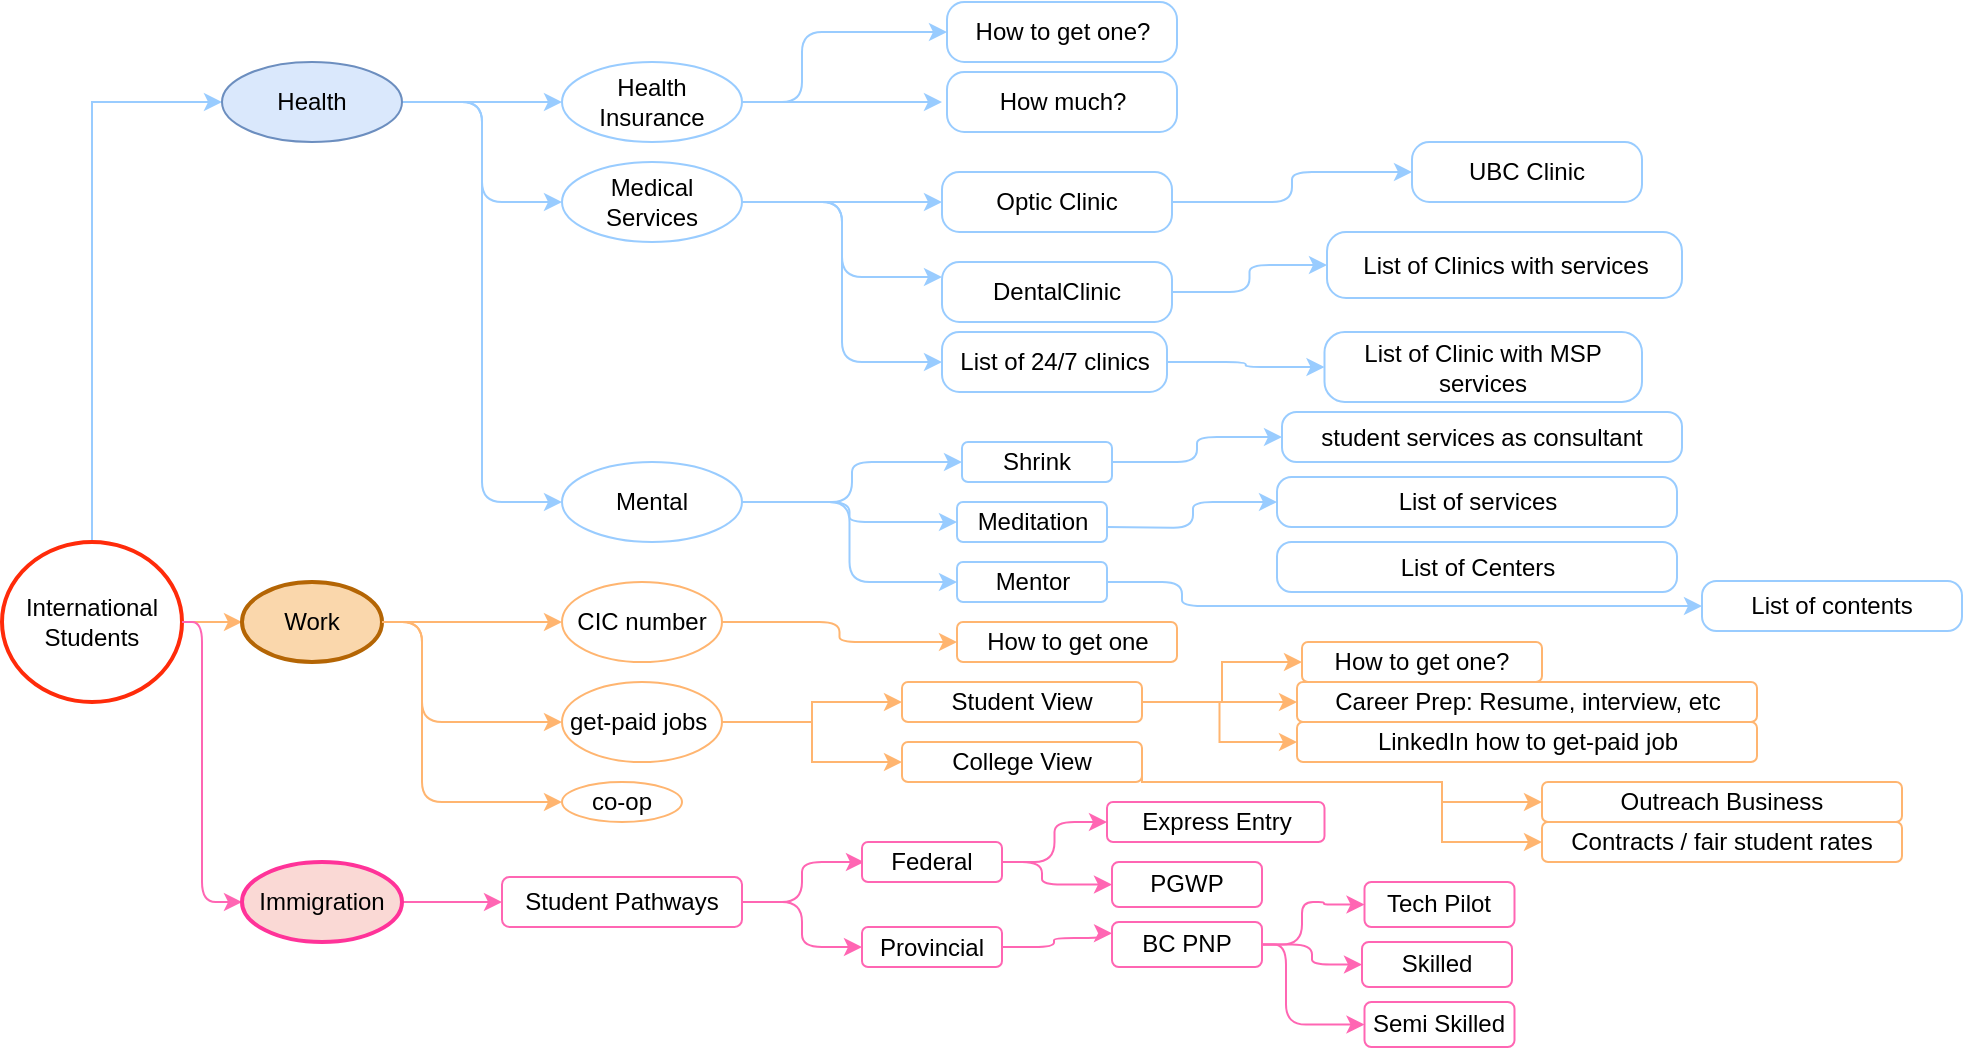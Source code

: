 <mxfile version="14.4.6" type="github">
  <diagram id="m4oOq3qNDZ7g-e-n-4RC" name="Page-1">
    <mxGraphModel dx="662" dy="408" grid="1" gridSize="10" guides="1" tooltips="1" connect="1" arrows="1" fold="1" page="1" pageScale="1" pageWidth="1100" pageHeight="1700" math="0" shadow="0">
      <root>
        <mxCell id="0" />
        <mxCell id="1" parent="0" />
        <mxCell id="rZ3ENeLBDYLeqfZYiXDe-3" value="" style="edgeStyle=orthogonalEdgeStyle;rounded=0;orthogonalLoop=1;jettySize=auto;html=1;strokeColor=#99CCFF;" parent="1" source="rZ3ENeLBDYLeqfZYiXDe-1" target="rZ3ENeLBDYLeqfZYiXDe-2" edge="1">
          <mxGeometry relative="1" as="geometry">
            <Array as="points">
              <mxPoint x="95" y="90" />
            </Array>
          </mxGeometry>
        </mxCell>
        <mxCell id="rZ3ENeLBDYLeqfZYiXDe-70" value="" style="edgeStyle=orthogonalEdgeStyle;rounded=1;orthogonalLoop=1;jettySize=auto;html=1;strokeColor=#FFB570;" parent="1" source="rZ3ENeLBDYLeqfZYiXDe-1" target="rZ3ENeLBDYLeqfZYiXDe-69" edge="1">
          <mxGeometry relative="1" as="geometry" />
        </mxCell>
        <mxCell id="rZ3ENeLBDYLeqfZYiXDe-1" value="International &lt;br&gt;Students" style="ellipse;whiteSpace=wrap;html=1;strokeWidth=2;strokeColor=#FF2B0A;" parent="1" vertex="1">
          <mxGeometry x="50" y="310" width="90" height="80" as="geometry" />
        </mxCell>
        <mxCell id="rZ3ENeLBDYLeqfZYiXDe-5" value="" style="edgeStyle=orthogonalEdgeStyle;rounded=0;orthogonalLoop=1;jettySize=auto;html=1;strokeColor=#99CCFF;" parent="1" source="rZ3ENeLBDYLeqfZYiXDe-2" target="rZ3ENeLBDYLeqfZYiXDe-4" edge="1">
          <mxGeometry relative="1" as="geometry" />
        </mxCell>
        <mxCell id="rZ3ENeLBDYLeqfZYiXDe-22" style="edgeStyle=orthogonalEdgeStyle;rounded=1;orthogonalLoop=1;jettySize=auto;html=1;entryX=0;entryY=0.5;entryDx=0;entryDy=0;strokeColor=#99CCFF;" parent="1" source="rZ3ENeLBDYLeqfZYiXDe-2" target="rZ3ENeLBDYLeqfZYiXDe-20" edge="1">
          <mxGeometry relative="1" as="geometry" />
        </mxCell>
        <mxCell id="rZ3ENeLBDYLeqfZYiXDe-48" style="edgeStyle=orthogonalEdgeStyle;rounded=1;orthogonalLoop=1;jettySize=auto;html=1;strokeColor=#99CCFF;entryX=0;entryY=0.5;entryDx=0;entryDy=0;" parent="1" source="rZ3ENeLBDYLeqfZYiXDe-2" target="rZ3ENeLBDYLeqfZYiXDe-49" edge="1">
          <mxGeometry relative="1" as="geometry">
            <mxPoint x="280" y="230" as="targetPoint" />
          </mxGeometry>
        </mxCell>
        <mxCell id="rZ3ENeLBDYLeqfZYiXDe-2" value="Health" style="ellipse;whiteSpace=wrap;html=1;fillColor=#dae8fc;strokeColor=#6c8ebf;" parent="1" vertex="1">
          <mxGeometry x="160" y="70" width="90" height="40" as="geometry" />
        </mxCell>
        <mxCell id="rZ3ENeLBDYLeqfZYiXDe-7" value="" style="edgeStyle=orthogonalEdgeStyle;rounded=1;orthogonalLoop=1;jettySize=auto;html=1;strokeColor=#99CCFF;entryX=0;entryY=0.5;entryDx=0;entryDy=0;" parent="1" source="rZ3ENeLBDYLeqfZYiXDe-4" target="n0O5NmU1FxggE0WwCRkB-44" edge="1">
          <mxGeometry relative="1" as="geometry">
            <Array as="points">
              <mxPoint x="450" y="90" />
              <mxPoint x="450" y="55" />
            </Array>
          </mxGeometry>
        </mxCell>
        <mxCell id="rZ3ENeLBDYLeqfZYiXDe-4" value="Health Insurance&lt;br&gt;" style="ellipse;whiteSpace=wrap;html=1;strokeColor=#99CCFF;" parent="1" vertex="1">
          <mxGeometry x="330" y="70" width="90" height="40" as="geometry" />
        </mxCell>
        <mxCell id="rZ3ENeLBDYLeqfZYiXDe-12" value="" style="endArrow=classic;html=1;exitX=1;exitY=0.5;exitDx=0;exitDy=0;edgeStyle=orthogonalEdgeStyle;strokeColor=#99CCFF;" parent="1" source="rZ3ENeLBDYLeqfZYiXDe-4" edge="1">
          <mxGeometry width="50" height="50" relative="1" as="geometry">
            <mxPoint x="340" y="180" as="sourcePoint" />
            <mxPoint x="520" y="90" as="targetPoint" />
          </mxGeometry>
        </mxCell>
        <mxCell id="rZ3ENeLBDYLeqfZYiXDe-16" value="" style="edgeStyle=orthogonalEdgeStyle;rounded=0;orthogonalLoop=1;jettySize=auto;html=1;exitX=0;exitY=0.5;exitDx=0;exitDy=0;entryX=0;entryY=0.5;entryDx=0;entryDy=0;strokeColor=#99CCFF;" parent="1" edge="1">
          <mxGeometry relative="1" as="geometry">
            <mxPoint x="510" y="55" as="sourcePoint" />
            <mxPoint x="510" y="55" as="targetPoint" />
          </mxGeometry>
        </mxCell>
        <mxCell id="rZ3ENeLBDYLeqfZYiXDe-27" style="edgeStyle=orthogonalEdgeStyle;rounded=1;orthogonalLoop=1;jettySize=auto;html=1;entryX=0;entryY=0.25;entryDx=0;entryDy=0;strokeColor=#99CCFF;" parent="1" source="rZ3ENeLBDYLeqfZYiXDe-20" target="rZ3ENeLBDYLeqfZYiXDe-35" edge="1">
          <mxGeometry relative="1" as="geometry">
            <mxPoint x="510" y="185" as="targetPoint" />
          </mxGeometry>
        </mxCell>
        <mxCell id="rZ3ENeLBDYLeqfZYiXDe-33" style="edgeStyle=orthogonalEdgeStyle;rounded=1;orthogonalLoop=1;jettySize=auto;html=1;strokeColor=#99CCFF;" parent="1" source="rZ3ENeLBDYLeqfZYiXDe-20" edge="1">
          <mxGeometry relative="1" as="geometry">
            <mxPoint x="520" y="140" as="targetPoint" />
          </mxGeometry>
        </mxCell>
        <mxCell id="rZ3ENeLBDYLeqfZYiXDe-47" style="edgeStyle=orthogonalEdgeStyle;rounded=1;orthogonalLoop=1;jettySize=auto;html=1;exitX=1;exitY=0.5;exitDx=0;exitDy=0;entryX=0;entryY=0.5;entryDx=0;entryDy=0;strokeColor=#99CCFF;" parent="1" source="rZ3ENeLBDYLeqfZYiXDe-20" target="rZ3ENeLBDYLeqfZYiXDe-41" edge="1">
          <mxGeometry relative="1" as="geometry">
            <Array as="points">
              <mxPoint x="470" y="140" />
              <mxPoint x="470" y="220" />
            </Array>
          </mxGeometry>
        </mxCell>
        <mxCell id="rZ3ENeLBDYLeqfZYiXDe-20" value="Medical Services" style="ellipse;whiteSpace=wrap;html=1;strokeColor=#99CCFF;" parent="1" vertex="1">
          <mxGeometry x="330" y="120" width="90" height="40" as="geometry" />
        </mxCell>
        <mxCell id="rZ3ENeLBDYLeqfZYiXDe-29" value="" style="edgeStyle=orthogonalEdgeStyle;rounded=1;orthogonalLoop=1;jettySize=auto;html=1;strokeColor=#99CCFF;exitX=1;exitY=0.5;exitDx=0;exitDy=0;" parent="1" source="rZ3ENeLBDYLeqfZYiXDe-34" target="rZ3ENeLBDYLeqfZYiXDe-28" edge="1">
          <mxGeometry relative="1" as="geometry">
            <mxPoint x="660" y="140" as="sourcePoint" />
          </mxGeometry>
        </mxCell>
        <mxCell id="rZ3ENeLBDYLeqfZYiXDe-28" value="UBC Clinic&lt;br&gt;" style="whiteSpace=wrap;html=1;strokeColor=#99CCFF;rounded=1;arcSize=29;" parent="1" vertex="1">
          <mxGeometry x="755" y="110" width="115" height="30" as="geometry" />
        </mxCell>
        <mxCell id="rZ3ENeLBDYLeqfZYiXDe-34" value="Optic Clinic" style="whiteSpace=wrap;html=1;strokeColor=#99CCFF;rounded=1;arcSize=29;" parent="1" vertex="1">
          <mxGeometry x="520" y="125" width="115" height="30" as="geometry" />
        </mxCell>
        <mxCell id="rZ3ENeLBDYLeqfZYiXDe-37" value="" style="edgeStyle=orthogonalEdgeStyle;rounded=1;orthogonalLoop=1;jettySize=auto;html=1;strokeColor=#99CCFF;" parent="1" source="rZ3ENeLBDYLeqfZYiXDe-35" target="rZ3ENeLBDYLeqfZYiXDe-36" edge="1">
          <mxGeometry relative="1" as="geometry" />
        </mxCell>
        <mxCell id="rZ3ENeLBDYLeqfZYiXDe-35" value="DentalClinic" style="whiteSpace=wrap;html=1;strokeColor=#99CCFF;rounded=1;arcSize=29;" parent="1" vertex="1">
          <mxGeometry x="520" y="170" width="115" height="30" as="geometry" />
        </mxCell>
        <mxCell id="rZ3ENeLBDYLeqfZYiXDe-36" value="List of Clinics with services" style="whiteSpace=wrap;html=1;rounded=1;strokeColor=#99CCFF;arcSize=29;" parent="1" vertex="1">
          <mxGeometry x="712.5" y="155" width="177.5" height="33" as="geometry" />
        </mxCell>
        <mxCell id="rZ3ENeLBDYLeqfZYiXDe-46" value="" style="edgeStyle=orthogonalEdgeStyle;rounded=1;orthogonalLoop=1;jettySize=auto;html=1;strokeColor=#99CCFF;" parent="1" source="rZ3ENeLBDYLeqfZYiXDe-41" target="rZ3ENeLBDYLeqfZYiXDe-45" edge="1">
          <mxGeometry relative="1" as="geometry" />
        </mxCell>
        <mxCell id="rZ3ENeLBDYLeqfZYiXDe-41" value="List of 24/7 clinics" style="whiteSpace=wrap;html=1;strokeColor=#99CCFF;rounded=1;arcSize=29;" parent="1" vertex="1">
          <mxGeometry x="520" y="205" width="112.5" height="30" as="geometry" />
        </mxCell>
        <mxCell id="rZ3ENeLBDYLeqfZYiXDe-45" value="List of Clinic with MSP services" style="whiteSpace=wrap;html=1;rounded=1;strokeColor=#99CCFF;arcSize=29;" parent="1" vertex="1">
          <mxGeometry x="711.25" y="205" width="158.75" height="35" as="geometry" />
        </mxCell>
        <mxCell id="rZ3ENeLBDYLeqfZYiXDe-55" value="" style="edgeStyle=orthogonalEdgeStyle;rounded=1;orthogonalLoop=1;jettySize=auto;html=1;strokeColor=#99CCFF;" parent="1" source="rZ3ENeLBDYLeqfZYiXDe-49" target="rZ3ENeLBDYLeqfZYiXDe-54" edge="1">
          <mxGeometry relative="1" as="geometry" />
        </mxCell>
        <mxCell id="rZ3ENeLBDYLeqfZYiXDe-56" style="edgeStyle=orthogonalEdgeStyle;rounded=1;orthogonalLoop=1;jettySize=auto;html=1;strokeColor=#99CCFF;entryX=0;entryY=0.5;entryDx=0;entryDy=0;" parent="1" source="rZ3ENeLBDYLeqfZYiXDe-49" target="rZ3ENeLBDYLeqfZYiXDe-57" edge="1">
          <mxGeometry relative="1" as="geometry">
            <mxPoint x="530" y="310" as="targetPoint" />
          </mxGeometry>
        </mxCell>
        <mxCell id="rZ3ENeLBDYLeqfZYiXDe-61" style="edgeStyle=orthogonalEdgeStyle;rounded=1;orthogonalLoop=1;jettySize=auto;html=1;entryX=0;entryY=0.5;entryDx=0;entryDy=0;strokeColor=#99CCFF;" parent="1" source="rZ3ENeLBDYLeqfZYiXDe-49" target="rZ3ENeLBDYLeqfZYiXDe-60" edge="1">
          <mxGeometry relative="1" as="geometry" />
        </mxCell>
        <mxCell id="rZ3ENeLBDYLeqfZYiXDe-49" value="Mental" style="ellipse;whiteSpace=wrap;html=1;strokeColor=#99CCFF;" parent="1" vertex="1">
          <mxGeometry x="330" y="270" width="90" height="40" as="geometry" />
        </mxCell>
        <mxCell id="rZ3ENeLBDYLeqfZYiXDe-64" style="edgeStyle=orthogonalEdgeStyle;rounded=1;orthogonalLoop=1;jettySize=auto;html=1;strokeColor=#99CCFF;" parent="1" source="rZ3ENeLBDYLeqfZYiXDe-54" target="rZ3ENeLBDYLeqfZYiXDe-63" edge="1">
          <mxGeometry relative="1" as="geometry" />
        </mxCell>
        <mxCell id="rZ3ENeLBDYLeqfZYiXDe-54" value="Shrink" style="whiteSpace=wrap;html=1;strokeColor=#99CCFF;rounded=1;" parent="1" vertex="1">
          <mxGeometry x="530" y="260" width="75" height="20" as="geometry" />
        </mxCell>
        <mxCell id="n0O5NmU1FxggE0WwCRkB-11" style="edgeStyle=orthogonalEdgeStyle;rounded=1;orthogonalLoop=1;jettySize=auto;html=1;entryX=0;entryY=0.5;entryDx=0;entryDy=0;fillColor=#dae8fc;strokeColor=none;" edge="1" parent="1" target="n0O5NmU1FxggE0WwCRkB-6">
          <mxGeometry relative="1" as="geometry">
            <mxPoint x="603" y="300" as="sourcePoint" />
            <Array as="points">
              <mxPoint x="603" y="305" />
              <mxPoint x="645" y="305" />
              <mxPoint x="645" y="323" />
            </Array>
          </mxGeometry>
        </mxCell>
        <mxCell id="rZ3ENeLBDYLeqfZYiXDe-57" value="Meditation" style="whiteSpace=wrap;html=1;strokeColor=#99CCFF;rounded=1;" parent="1" vertex="1">
          <mxGeometry x="527.5" y="290" width="75" height="20" as="geometry" />
        </mxCell>
        <mxCell id="n0O5NmU1FxggE0WwCRkB-15" style="edgeStyle=orthogonalEdgeStyle;rounded=1;orthogonalLoop=1;jettySize=auto;html=1;strokeColor=#99CCFF;entryX=0;entryY=0.5;entryDx=0;entryDy=0;" edge="1" parent="1" source="rZ3ENeLBDYLeqfZYiXDe-60" target="n0O5NmU1FxggE0WwCRkB-16">
          <mxGeometry relative="1" as="geometry">
            <mxPoint x="940" y="350" as="targetPoint" />
            <Array as="points">
              <mxPoint x="640" y="330" />
              <mxPoint x="640" y="342" />
            </Array>
          </mxGeometry>
        </mxCell>
        <mxCell id="rZ3ENeLBDYLeqfZYiXDe-60" value="Mentor" style="whiteSpace=wrap;html=1;strokeColor=#99CCFF;rounded=1;" parent="1" vertex="1">
          <mxGeometry x="527.5" y="320" width="75" height="20" as="geometry" />
        </mxCell>
        <mxCell id="rZ3ENeLBDYLeqfZYiXDe-63" value="student services as consultant" style="whiteSpace=wrap;html=1;rounded=1;strokeColor=#99CCFF;arcSize=29;" parent="1" vertex="1">
          <mxGeometry x="690" y="245" width="200" height="25" as="geometry" />
        </mxCell>
        <mxCell id="rZ3ENeLBDYLeqfZYiXDe-73" value="" style="edgeStyle=orthogonalEdgeStyle;rounded=1;orthogonalLoop=1;jettySize=auto;html=1;strokeColor=#FFB570;entryX=0;entryY=0.5;entryDx=0;entryDy=0;" parent="1" source="rZ3ENeLBDYLeqfZYiXDe-69" target="rZ3ENeLBDYLeqfZYiXDe-74" edge="1">
          <mxGeometry relative="1" as="geometry">
            <mxPoint x="350" y="350" as="targetPoint" />
          </mxGeometry>
        </mxCell>
        <mxCell id="rZ3ENeLBDYLeqfZYiXDe-80" style="edgeStyle=orthogonalEdgeStyle;rounded=1;orthogonalLoop=1;jettySize=auto;html=1;strokeColor=#FFB570;exitX=1;exitY=0.5;exitDx=0;exitDy=0;entryX=0;entryY=0.5;entryDx=0;entryDy=0;" parent="1" source="rZ3ENeLBDYLeqfZYiXDe-69" target="rZ3ENeLBDYLeqfZYiXDe-81" edge="1">
          <mxGeometry relative="1" as="geometry">
            <mxPoint x="330" y="410" as="targetPoint" />
            <Array as="points">
              <mxPoint x="260" y="350" />
              <mxPoint x="260" y="400" />
            </Array>
          </mxGeometry>
        </mxCell>
        <mxCell id="rZ3ENeLBDYLeqfZYiXDe-69" value="Work" style="ellipse;whiteSpace=wrap;html=1;strokeWidth=2;strokeColor=#b46504;fillColor=#fad7ac;" parent="1" vertex="1">
          <mxGeometry x="170" y="330" width="70" height="40" as="geometry" />
        </mxCell>
        <mxCell id="rZ3ENeLBDYLeqfZYiXDe-76" style="edgeStyle=orthogonalEdgeStyle;rounded=1;orthogonalLoop=1;jettySize=auto;html=1;strokeColor=#FFB570;entryX=0;entryY=0.5;entryDx=0;entryDy=0;" parent="1" source="rZ3ENeLBDYLeqfZYiXDe-74" target="rZ3ENeLBDYLeqfZYiXDe-78" edge="1">
          <mxGeometry relative="1" as="geometry">
            <mxPoint x="520" y="370" as="targetPoint" />
          </mxGeometry>
        </mxCell>
        <mxCell id="rZ3ENeLBDYLeqfZYiXDe-74" value="CIC number" style="ellipse;whiteSpace=wrap;html=1;strokeColor=#FFB570;" parent="1" vertex="1">
          <mxGeometry x="330" y="330" width="80" height="40" as="geometry" />
        </mxCell>
        <mxCell id="rZ3ENeLBDYLeqfZYiXDe-78" value="How to get one" style="whiteSpace=wrap;html=1;rounded=1;strokeColor=#FFB570;" parent="1" vertex="1">
          <mxGeometry x="527.5" y="350" width="110" height="20" as="geometry" />
        </mxCell>
        <mxCell id="n0O5NmU1FxggE0WwCRkB-20" value="" style="edgeStyle=orthogonalEdgeStyle;rounded=0;orthogonalLoop=1;jettySize=auto;html=1;strokeColor=#FFB570;" edge="1" parent="1" source="rZ3ENeLBDYLeqfZYiXDe-81" target="n0O5NmU1FxggE0WwCRkB-19">
          <mxGeometry relative="1" as="geometry" />
        </mxCell>
        <mxCell id="n0O5NmU1FxggE0WwCRkB-30" style="edgeStyle=orthogonalEdgeStyle;rounded=0;orthogonalLoop=1;jettySize=auto;html=1;entryX=0;entryY=0.5;entryDx=0;entryDy=0;strokeColor=#FFB570;" edge="1" parent="1" source="rZ3ENeLBDYLeqfZYiXDe-81" target="n0O5NmU1FxggE0WwCRkB-28">
          <mxGeometry relative="1" as="geometry" />
        </mxCell>
        <mxCell id="rZ3ENeLBDYLeqfZYiXDe-81" value="get-paid jobs&amp;nbsp;" style="ellipse;whiteSpace=wrap;html=1;strokeColor=#FFB570;" parent="1" vertex="1">
          <mxGeometry x="330" y="380" width="80" height="40" as="geometry" />
        </mxCell>
        <mxCell id="rZ3ENeLBDYLeqfZYiXDe-83" value="co-op" style="ellipse;whiteSpace=wrap;html=1;strokeColor=#FFB570;" parent="1" vertex="1">
          <mxGeometry x="330" y="430" width="60" height="20" as="geometry" />
        </mxCell>
        <mxCell id="rZ3ENeLBDYLeqfZYiXDe-84" style="edgeStyle=orthogonalEdgeStyle;rounded=1;orthogonalLoop=1;jettySize=auto;html=1;strokeColor=#FFB570;exitX=1;exitY=0.5;exitDx=0;exitDy=0;entryX=0;entryY=0.5;entryDx=0;entryDy=0;" parent="1" source="rZ3ENeLBDYLeqfZYiXDe-69" target="rZ3ENeLBDYLeqfZYiXDe-83" edge="1">
          <mxGeometry relative="1" as="geometry">
            <mxPoint x="330" y="450" as="targetPoint" />
            <mxPoint x="240" y="390" as="sourcePoint" />
            <Array as="points">
              <mxPoint x="260" y="350" />
              <mxPoint x="260" y="440" />
            </Array>
          </mxGeometry>
        </mxCell>
        <mxCell id="rZ3ENeLBDYLeqfZYiXDe-85" value="" style="edgeStyle=orthogonalEdgeStyle;rounded=1;orthogonalLoop=1;jettySize=auto;html=1;exitX=1;exitY=0.5;exitDx=0;exitDy=0;strokeColor=#FF66B3;" parent="1" source="rZ3ENeLBDYLeqfZYiXDe-1" target="rZ3ENeLBDYLeqfZYiXDe-86" edge="1">
          <mxGeometry relative="1" as="geometry">
            <mxPoint x="140" y="490" as="sourcePoint" />
            <Array as="points">
              <mxPoint x="150" y="350" />
              <mxPoint x="150" y="490" />
            </Array>
          </mxGeometry>
        </mxCell>
        <mxCell id="rZ3ENeLBDYLeqfZYiXDe-88" value="" style="edgeStyle=orthogonalEdgeStyle;rounded=1;orthogonalLoop=1;jettySize=auto;html=1;strokeColor=#FF66B3;" parent="1" source="rZ3ENeLBDYLeqfZYiXDe-86" target="rZ3ENeLBDYLeqfZYiXDe-87" edge="1">
          <mxGeometry relative="1" as="geometry" />
        </mxCell>
        <mxCell id="rZ3ENeLBDYLeqfZYiXDe-86" value="Immigration" style="ellipse;whiteSpace=wrap;html=1;strokeWidth=2;fillColor=#fad9d5;strokeColor=#FF3399;" parent="1" vertex="1">
          <mxGeometry x="170" y="470" width="80" height="40" as="geometry" />
        </mxCell>
        <mxCell id="rZ3ENeLBDYLeqfZYiXDe-90" value="" style="edgeStyle=orthogonalEdgeStyle;rounded=1;orthogonalLoop=1;jettySize=auto;html=1;strokeColor=#FF66B3;" parent="1" source="rZ3ENeLBDYLeqfZYiXDe-87" edge="1">
          <mxGeometry relative="1" as="geometry">
            <mxPoint x="481" y="470" as="targetPoint" />
            <Array as="points">
              <mxPoint x="450" y="490" />
              <mxPoint x="450" y="470" />
            </Array>
          </mxGeometry>
        </mxCell>
        <mxCell id="n0O5NmU1FxggE0WwCRkB-57" style="edgeStyle=orthogonalEdgeStyle;rounded=1;orthogonalLoop=1;jettySize=auto;html=1;exitX=1;exitY=0.5;exitDx=0;exitDy=0;entryX=0;entryY=0.5;entryDx=0;entryDy=0;strokeColor=#FF66B3;" edge="1" parent="1" source="rZ3ENeLBDYLeqfZYiXDe-87" target="n0O5NmU1FxggE0WwCRkB-50">
          <mxGeometry relative="1" as="geometry" />
        </mxCell>
        <mxCell id="rZ3ENeLBDYLeqfZYiXDe-87" value="Student Pathways" style="whiteSpace=wrap;html=1;strokeWidth=1;rounded=1;strokeColor=#FF66B3;" parent="1" vertex="1">
          <mxGeometry x="300" y="477.5" width="120" height="25" as="geometry" />
        </mxCell>
        <mxCell id="rZ3ENeLBDYLeqfZYiXDe-89" value="Express Entry" style="whiteSpace=wrap;html=1;rounded=1;strokeColor=#FF66B3;strokeWidth=1;" parent="1" vertex="1">
          <mxGeometry x="602.5" y="440" width="108.75" height="20" as="geometry" />
        </mxCell>
        <mxCell id="rZ3ENeLBDYLeqfZYiXDe-91" value="PGWP" style="whiteSpace=wrap;html=1;rounded=1;strokeColor=#FF66B3;strokeWidth=1;" parent="1" vertex="1">
          <mxGeometry x="605" y="470" width="75" height="22.5" as="geometry" />
        </mxCell>
        <mxCell id="n0O5NmU1FxggE0WwCRkB-2" style="edgeStyle=orthogonalEdgeStyle;rounded=1;orthogonalLoop=1;jettySize=auto;html=1;strokeColor=#99CCFF;" edge="1" target="n0O5NmU1FxggE0WwCRkB-3" parent="1">
          <mxGeometry relative="1" as="geometry">
            <mxPoint x="602.5" y="302.5" as="sourcePoint" />
          </mxGeometry>
        </mxCell>
        <mxCell id="n0O5NmU1FxggE0WwCRkB-3" value="List of services" style="whiteSpace=wrap;html=1;rounded=1;strokeColor=#99CCFF;arcSize=29;" vertex="1" parent="1">
          <mxGeometry x="687.5" y="277.5" width="200" height="25" as="geometry" />
        </mxCell>
        <mxCell id="n0O5NmU1FxggE0WwCRkB-6" value="List of Centers&lt;br&gt;" style="whiteSpace=wrap;html=1;rounded=1;strokeColor=#99CCFF;arcSize=29;" vertex="1" parent="1">
          <mxGeometry x="687.5" y="310" width="200" height="25" as="geometry" />
        </mxCell>
        <mxCell id="n0O5NmU1FxggE0WwCRkB-16" value="List of contents" style="whiteSpace=wrap;html=1;rounded=1;strokeColor=#99CCFF;arcSize=29;" vertex="1" parent="1">
          <mxGeometry x="900" y="329.5" width="130" height="25" as="geometry" />
        </mxCell>
        <mxCell id="n0O5NmU1FxggE0WwCRkB-23" value="" style="edgeStyle=orthogonalEdgeStyle;rounded=0;orthogonalLoop=1;jettySize=auto;html=1;strokeColor=#FFB570;" edge="1" parent="1" source="n0O5NmU1FxggE0WwCRkB-19" target="n0O5NmU1FxggE0WwCRkB-22">
          <mxGeometry relative="1" as="geometry" />
        </mxCell>
        <mxCell id="n0O5NmU1FxggE0WwCRkB-27" style="edgeStyle=orthogonalEdgeStyle;rounded=0;orthogonalLoop=1;jettySize=auto;html=1;entryX=0;entryY=0.5;entryDx=0;entryDy=0;strokeColor=#FFB570;" edge="1" parent="1" source="n0O5NmU1FxggE0WwCRkB-19" target="n0O5NmU1FxggE0WwCRkB-25">
          <mxGeometry relative="1" as="geometry" />
        </mxCell>
        <mxCell id="n0O5NmU1FxggE0WwCRkB-33" style="edgeStyle=orthogonalEdgeStyle;rounded=0;orthogonalLoop=1;jettySize=auto;html=1;entryX=0;entryY=0.5;entryDx=0;entryDy=0;strokeColor=#FFB570;" edge="1" parent="1" source="n0O5NmU1FxggE0WwCRkB-19" target="n0O5NmU1FxggE0WwCRkB-32">
          <mxGeometry relative="1" as="geometry" />
        </mxCell>
        <mxCell id="n0O5NmU1FxggE0WwCRkB-19" value="Student View" style="whiteSpace=wrap;html=1;strokeColor=#FFB570;rounded=1;" vertex="1" parent="1">
          <mxGeometry x="500" y="380" width="120" height="20" as="geometry" />
        </mxCell>
        <mxCell id="n0O5NmU1FxggE0WwCRkB-22" value="How to get one?" style="whiteSpace=wrap;html=1;rounded=1;strokeColor=#FFB570;" vertex="1" parent="1">
          <mxGeometry x="700" y="360" width="120" height="20" as="geometry" />
        </mxCell>
        <mxCell id="n0O5NmU1FxggE0WwCRkB-25" value="Career Prep: Resume, interview, etc" style="whiteSpace=wrap;html=1;rounded=1;strokeColor=#FFB570;" vertex="1" parent="1">
          <mxGeometry x="697.5" y="380" width="230" height="20" as="geometry" />
        </mxCell>
        <mxCell id="n0O5NmU1FxggE0WwCRkB-37" style="edgeStyle=orthogonalEdgeStyle;rounded=0;orthogonalLoop=1;jettySize=auto;html=1;exitX=1;exitY=0.5;exitDx=0;exitDy=0;entryX=0;entryY=0.5;entryDx=0;entryDy=0;strokeColor=#FFB570;" edge="1" parent="1" source="n0O5NmU1FxggE0WwCRkB-28" target="n0O5NmU1FxggE0WwCRkB-36">
          <mxGeometry relative="1" as="geometry">
            <Array as="points">
              <mxPoint x="620" y="430" />
              <mxPoint x="770" y="430" />
              <mxPoint x="770" y="440" />
            </Array>
          </mxGeometry>
        </mxCell>
        <mxCell id="n0O5NmU1FxggE0WwCRkB-39" style="edgeStyle=orthogonalEdgeStyle;rounded=0;orthogonalLoop=1;jettySize=auto;html=1;entryX=0;entryY=0.5;entryDx=0;entryDy=0;strokeColor=#FFB570;" edge="1" parent="1" source="n0O5NmU1FxggE0WwCRkB-28" target="n0O5NmU1FxggE0WwCRkB-38">
          <mxGeometry relative="1" as="geometry">
            <Array as="points">
              <mxPoint x="770" y="430" />
              <mxPoint x="770" y="460" />
            </Array>
          </mxGeometry>
        </mxCell>
        <mxCell id="n0O5NmU1FxggE0WwCRkB-28" value="College View" style="whiteSpace=wrap;html=1;strokeColor=#FFB570;rounded=1;" vertex="1" parent="1">
          <mxGeometry x="500" y="410" width="120" height="20" as="geometry" />
        </mxCell>
        <mxCell id="n0O5NmU1FxggE0WwCRkB-32" value="LinkedIn how to get-paid job" style="whiteSpace=wrap;html=1;rounded=1;strokeColor=#FFB570;" vertex="1" parent="1">
          <mxGeometry x="697.5" y="400" width="230" height="20" as="geometry" />
        </mxCell>
        <mxCell id="n0O5NmU1FxggE0WwCRkB-36" value="Outreach Business" style="whiteSpace=wrap;html=1;rounded=1;strokeColor=#FFB570;" vertex="1" parent="1">
          <mxGeometry x="820" y="430" width="180" height="20" as="geometry" />
        </mxCell>
        <mxCell id="n0O5NmU1FxggE0WwCRkB-38" value="Contracts / fair student rates" style="whiteSpace=wrap;html=1;rounded=1;strokeColor=#FFB570;" vertex="1" parent="1">
          <mxGeometry x="820" y="450" width="180" height="20" as="geometry" />
        </mxCell>
        <mxCell id="n0O5NmU1FxggE0WwCRkB-43" value="How much?" style="whiteSpace=wrap;html=1;strokeColor=#99CCFF;rounded=1;arcSize=29;" vertex="1" parent="1">
          <mxGeometry x="522.5" y="75" width="115" height="30" as="geometry" />
        </mxCell>
        <mxCell id="n0O5NmU1FxggE0WwCRkB-44" value="How to get one?" style="whiteSpace=wrap;html=1;strokeColor=#99CCFF;rounded=1;arcSize=29;" vertex="1" parent="1">
          <mxGeometry x="522.5" y="40" width="115" height="30" as="geometry" />
        </mxCell>
        <mxCell id="n0O5NmU1FxggE0WwCRkB-52" style="edgeStyle=orthogonalEdgeStyle;rounded=1;orthogonalLoop=1;jettySize=auto;html=1;entryX=0;entryY=0.5;entryDx=0;entryDy=0;strokeColor=#FF66B3;" edge="1" parent="1" source="n0O5NmU1FxggE0WwCRkB-48" target="rZ3ENeLBDYLeqfZYiXDe-89">
          <mxGeometry relative="1" as="geometry" />
        </mxCell>
        <mxCell id="n0O5NmU1FxggE0WwCRkB-48" value="Federal" style="whiteSpace=wrap;html=1;rounded=1;strokeColor=#FF66B3;strokeWidth=1;" vertex="1" parent="1">
          <mxGeometry x="480" y="460" width="70" height="20" as="geometry" />
        </mxCell>
        <mxCell id="n0O5NmU1FxggE0WwCRkB-59" style="edgeStyle=orthogonalEdgeStyle;rounded=1;orthogonalLoop=1;jettySize=auto;html=1;entryX=0;entryY=0.25;entryDx=0;entryDy=0;strokeColor=#FF66B3;" edge="1" parent="1" source="n0O5NmU1FxggE0WwCRkB-50" target="n0O5NmU1FxggE0WwCRkB-58">
          <mxGeometry relative="1" as="geometry">
            <Array as="points">
              <mxPoint x="576" y="512" />
              <mxPoint x="576" y="508" />
              <mxPoint x="600" y="508" />
              <mxPoint x="600" y="506" />
            </Array>
          </mxGeometry>
        </mxCell>
        <mxCell id="n0O5NmU1FxggE0WwCRkB-50" value="Provincial" style="whiteSpace=wrap;html=1;rounded=1;strokeColor=#FF66B3;strokeWidth=1;" vertex="1" parent="1">
          <mxGeometry x="480" y="502.5" width="70" height="20" as="geometry" />
        </mxCell>
        <mxCell id="n0O5NmU1FxggE0WwCRkB-53" style="edgeStyle=orthogonalEdgeStyle;rounded=1;orthogonalLoop=1;jettySize=auto;html=1;entryX=0;entryY=0.5;entryDx=0;entryDy=0;strokeColor=#FF66B3;" edge="1" parent="1" source="n0O5NmU1FxggE0WwCRkB-48" target="rZ3ENeLBDYLeqfZYiXDe-91">
          <mxGeometry relative="1" as="geometry">
            <mxPoint x="550" y="470" as="sourcePoint" />
            <mxPoint x="581.25" y="450" as="targetPoint" />
            <Array as="points">
              <mxPoint x="570" y="470" />
              <mxPoint x="570" y="481" />
            </Array>
          </mxGeometry>
        </mxCell>
        <mxCell id="n0O5NmU1FxggE0WwCRkB-63" style="edgeStyle=orthogonalEdgeStyle;rounded=1;orthogonalLoop=1;jettySize=auto;html=1;entryX=0;entryY=0.5;entryDx=0;entryDy=0;strokeColor=#FF66B3;" edge="1" parent="1" source="n0O5NmU1FxggE0WwCRkB-58" target="n0O5NmU1FxggE0WwCRkB-61">
          <mxGeometry relative="1" as="geometry" />
        </mxCell>
        <mxCell id="n0O5NmU1FxggE0WwCRkB-66" style="edgeStyle=orthogonalEdgeStyle;rounded=1;orthogonalLoop=1;jettySize=auto;html=1;exitX=1;exitY=0.5;exitDx=0;exitDy=0;entryX=0;entryY=0.5;entryDx=0;entryDy=0;strokeColor=#FF66B3;" edge="1" parent="1" source="n0O5NmU1FxggE0WwCRkB-58" target="n0O5NmU1FxggE0WwCRkB-62">
          <mxGeometry relative="1" as="geometry">
            <Array as="points">
              <mxPoint x="692" y="511" />
              <mxPoint x="692" y="551" />
            </Array>
          </mxGeometry>
        </mxCell>
        <mxCell id="n0O5NmU1FxggE0WwCRkB-58" value="BC PNP" style="whiteSpace=wrap;html=1;rounded=1;strokeColor=#FF66B3;strokeWidth=1;" vertex="1" parent="1">
          <mxGeometry x="605" y="500" width="75" height="22.5" as="geometry" />
        </mxCell>
        <mxCell id="n0O5NmU1FxggE0WwCRkB-60" value="Tech Pilot" style="whiteSpace=wrap;html=1;rounded=1;strokeColor=#FF66B3;strokeWidth=1;" vertex="1" parent="1">
          <mxGeometry x="731.25" y="480" width="75" height="22.5" as="geometry" />
        </mxCell>
        <mxCell id="n0O5NmU1FxggE0WwCRkB-61" value="Skilled" style="whiteSpace=wrap;html=1;rounded=1;strokeColor=#FF66B3;strokeWidth=1;" vertex="1" parent="1">
          <mxGeometry x="730" y="510" width="75" height="22.5" as="geometry" />
        </mxCell>
        <mxCell id="n0O5NmU1FxggE0WwCRkB-62" value="Semi Skilled" style="whiteSpace=wrap;html=1;rounded=1;strokeColor=#FF66B3;strokeWidth=1;" vertex="1" parent="1">
          <mxGeometry x="731.25" y="540" width="75" height="22.5" as="geometry" />
        </mxCell>
        <mxCell id="n0O5NmU1FxggE0WwCRkB-64" style="edgeStyle=orthogonalEdgeStyle;rounded=1;orthogonalLoop=1;jettySize=auto;html=1;entryX=0;entryY=0.5;entryDx=0;entryDy=0;strokeColor=#FF66B3;" edge="1" parent="1" source="n0O5NmU1FxggE0WwCRkB-58" target="n0O5NmU1FxggE0WwCRkB-60">
          <mxGeometry relative="1" as="geometry">
            <mxPoint x="680" y="511.241" as="sourcePoint" />
            <mxPoint x="711.25" y="521.25" as="targetPoint" />
            <Array as="points">
              <mxPoint x="700" y="511" />
              <mxPoint x="700" y="490" />
              <mxPoint x="711" y="490" />
              <mxPoint x="711" y="491" />
            </Array>
          </mxGeometry>
        </mxCell>
      </root>
    </mxGraphModel>
  </diagram>
</mxfile>

